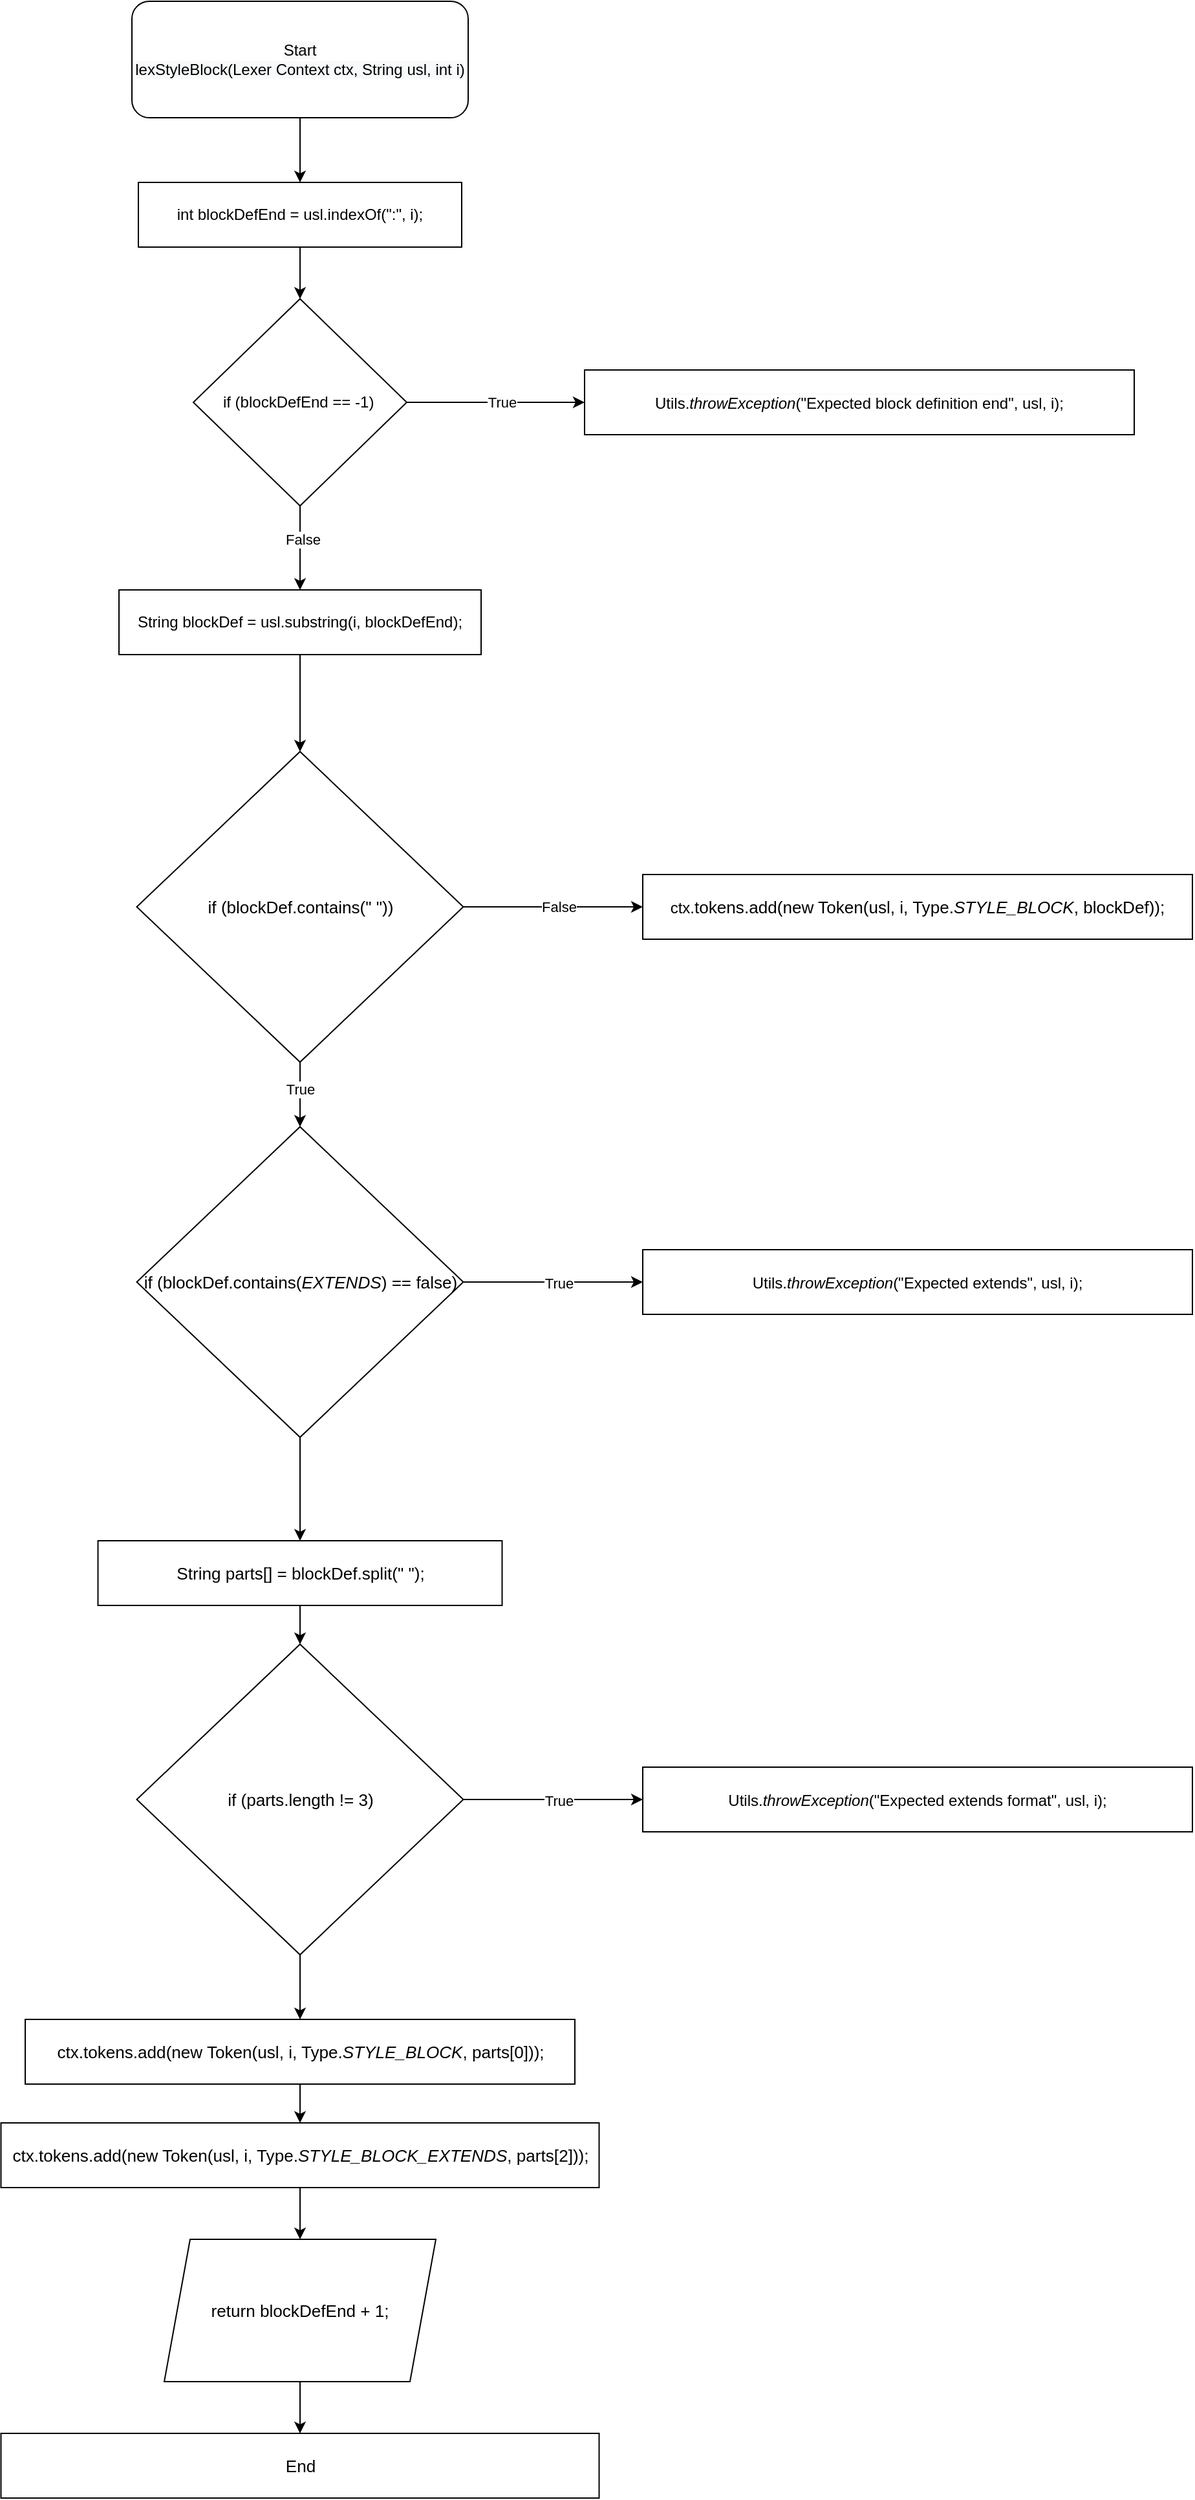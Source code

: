 <mxfile version="13.7.7" type="device"><diagram id="hJPbsztzJyYCVuoRR-xT" name="Page-1"><mxGraphModel dx="1088" dy="568" grid="1" gridSize="10" guides="1" tooltips="1" connect="1" arrows="1" fold="1" page="1" pageScale="1" pageWidth="1654" pageHeight="2336" math="0" shadow="0"><root><mxCell id="0"/><mxCell id="1" parent="0"/><mxCell id="wnIyVdFAUNG7kCHE7YRA-3" value="&#10;&#10;&lt;span style=&quot;color: rgb(0, 0, 0); font-family: helvetica; font-size: 12px; font-style: normal; font-weight: 400; letter-spacing: normal; text-align: center; text-indent: 0px; text-transform: none; word-spacing: 0px; background-color: rgb(248, 249, 250); display: inline; float: none;&quot;&gt;Start&lt;/span&gt;&lt;br style=&quot;color: rgb(0, 0, 0); font-family: helvetica; font-size: 12px; font-style: normal; font-weight: 400; letter-spacing: normal; text-align: center; text-indent: 0px; text-transform: none; word-spacing: 0px; background-color: rgb(248, 249, 250);&quot;&gt;&lt;span style=&quot;color: rgb(0, 0, 0); font-family: helvetica; font-size: 12px; font-style: normal; font-weight: 400; letter-spacing: normal; text-align: center; text-indent: 0px; text-transform: none; word-spacing: 0px; background-color: rgb(248, 249, 250); display: inline; float: none;&quot;&gt;lexStyleBlock(Lexer Context ctx, String usl, int i)&lt;/span&gt;&#10;&#10;" style="rounded=1;whiteSpace=wrap;html=1;" vertex="1" parent="1"><mxGeometry x="360" y="10" width="260" height="90" as="geometry"/></mxCell><mxCell id="wnIyVdFAUNG7kCHE7YRA-4" value="" style="endArrow=classic;html=1;exitX=0.5;exitY=1;exitDx=0;exitDy=0;" edge="1" parent="1" source="wnIyVdFAUNG7kCHE7YRA-3" target="wnIyVdFAUNG7kCHE7YRA-5"><mxGeometry width="50" height="50" relative="1" as="geometry"><mxPoint x="450" y="170" as="sourcePoint"/><mxPoint x="490" y="160" as="targetPoint"/></mxGeometry></mxCell><mxCell id="wnIyVdFAUNG7kCHE7YRA-8" style="edgeStyle=orthogonalEdgeStyle;rounded=0;orthogonalLoop=1;jettySize=auto;html=1;exitX=0.5;exitY=1;exitDx=0;exitDy=0;entryX=0.5;entryY=0;entryDx=0;entryDy=0;" edge="1" parent="1" source="wnIyVdFAUNG7kCHE7YRA-5" target="wnIyVdFAUNG7kCHE7YRA-7"><mxGeometry relative="1" as="geometry"/></mxCell><mxCell id="wnIyVdFAUNG7kCHE7YRA-5" value="&lt;pre&gt;&lt;span style=&quot;background-color: rgb(255 , 255 , 255)&quot;&gt;&lt;font face=&quot;Helvetica&quot; style=&quot;font-size: 12px&quot;&gt;int blockDefEnd = usl.indexOf(&quot;:&quot;, i);&lt;/font&gt;&lt;/span&gt;&lt;/pre&gt;" style="rounded=0;whiteSpace=wrap;html=1;" vertex="1" parent="1"><mxGeometry x="365" y="150" width="250" height="50" as="geometry"/></mxCell><mxCell id="wnIyVdFAUNG7kCHE7YRA-9" style="edgeStyle=orthogonalEdgeStyle;rounded=0;orthogonalLoop=1;jettySize=auto;html=1;exitX=1;exitY=0.5;exitDx=0;exitDy=0;" edge="1" parent="1" source="wnIyVdFAUNG7kCHE7YRA-7"><mxGeometry relative="1" as="geometry"><mxPoint x="710" y="320" as="targetPoint"/><Array as="points"><mxPoint x="660" y="320"/><mxPoint x="660" y="320"/></Array></mxGeometry></mxCell><mxCell id="wnIyVdFAUNG7kCHE7YRA-10" value="True" style="edgeLabel;html=1;align=center;verticalAlign=middle;resizable=0;points=[];" vertex="1" connectable="0" parent="wnIyVdFAUNG7kCHE7YRA-9"><mxGeometry x="0.063" relative="1" as="geometry"><mxPoint as="offset"/></mxGeometry></mxCell><mxCell id="wnIyVdFAUNG7kCHE7YRA-17" style="edgeStyle=orthogonalEdgeStyle;rounded=0;orthogonalLoop=1;jettySize=auto;html=1;exitX=0.5;exitY=1;exitDx=0;exitDy=0;" edge="1" parent="1" source="wnIyVdFAUNG7kCHE7YRA-7" target="wnIyVdFAUNG7kCHE7YRA-19"><mxGeometry relative="1" as="geometry"><mxPoint x="489.833" y="495" as="targetPoint"/></mxGeometry></mxCell><mxCell id="wnIyVdFAUNG7kCHE7YRA-23" value="False" style="edgeLabel;html=1;align=center;verticalAlign=middle;resizable=0;points=[];fontFamily=Helvetica;fontColor=#000000;" vertex="1" connectable="0" parent="wnIyVdFAUNG7kCHE7YRA-17"><mxGeometry x="-0.211" y="2" relative="1" as="geometry"><mxPoint as="offset"/></mxGeometry></mxCell><mxCell id="wnIyVdFAUNG7kCHE7YRA-7" value="&lt;pre&gt;&lt;span style=&quot;background-color: rgb(255 , 255 , 255)&quot;&gt;&lt;font face=&quot;Helvetica&quot;&gt;if (blockDefEnd == -1) &lt;/font&gt;&lt;/span&gt;&lt;/pre&gt;" style="rhombus;whiteSpace=wrap;html=1;" vertex="1" parent="1"><mxGeometry x="407.5" y="240" width="165" height="160" as="geometry"/></mxCell><mxCell id="wnIyVdFAUNG7kCHE7YRA-33" style="edgeStyle=orthogonalEdgeStyle;rounded=0;orthogonalLoop=1;jettySize=auto;html=1;exitX=0.5;exitY=1;exitDx=0;exitDy=0;entryX=0.5;entryY=0;entryDx=0;entryDy=0;fontFamily=Helvetica;fontColor=#000000;" edge="1" parent="1" source="wnIyVdFAUNG7kCHE7YRA-19" target="wnIyVdFAUNG7kCHE7YRA-27"><mxGeometry relative="1" as="geometry"/></mxCell><mxCell id="wnIyVdFAUNG7kCHE7YRA-19" value="&lt;pre style=&quot;&quot;&gt;&lt;font face=&quot;Helvetica&quot; style=&quot;font-size: 12px&quot;&gt;String blockDef = usl.substring(i, blockDefEnd);&lt;/font&gt;&lt;/pre&gt;" style="rounded=0;whiteSpace=wrap;html=1;labelBackgroundColor=#ffffff;" vertex="1" parent="1"><mxGeometry x="350" y="465" width="280" height="50" as="geometry"/></mxCell><mxCell id="wnIyVdFAUNG7kCHE7YRA-37" style="edgeStyle=orthogonalEdgeStyle;rounded=0;orthogonalLoop=1;jettySize=auto;html=1;exitX=0.5;exitY=1;exitDx=0;exitDy=0;entryX=0.5;entryY=0;entryDx=0;entryDy=0;fontFamily=Helvetica;fontColor=#000000;" edge="1" parent="1" source="wnIyVdFAUNG7kCHE7YRA-22" target="wnIyVdFAUNG7kCHE7YRA-34"><mxGeometry relative="1" as="geometry"/></mxCell><mxCell id="wnIyVdFAUNG7kCHE7YRA-22" value="&lt;div&gt;&lt;div style=&quot;font-size: 9.8pt;&quot;&gt;if (blockDef.contains(&lt;span style=&quot;font-style: italic;&quot;&gt;EXTENDS&lt;/span&gt;) == &lt;span style=&quot;&quot;&gt;false&lt;/span&gt;)&lt;/div&gt;&lt;/div&gt;" style="rhombus;whiteSpace=wrap;html=1;labelBackgroundColor=none;fontFamily=Helvetica;" vertex="1" parent="1"><mxGeometry x="363.75" y="880" width="252.5" height="240" as="geometry"/></mxCell><mxCell id="wnIyVdFAUNG7kCHE7YRA-24" style="edgeStyle=orthogonalEdgeStyle;rounded=0;orthogonalLoop=1;jettySize=auto;html=1;exitX=1;exitY=0.5;exitDx=0;exitDy=0;" edge="1" parent="1" source="wnIyVdFAUNG7kCHE7YRA-22"><mxGeometry relative="1" as="geometry"><mxPoint x="755" y="1000" as="targetPoint"/><mxPoint x="617.5" y="1000" as="sourcePoint"/><Array as="points"/></mxGeometry></mxCell><mxCell id="wnIyVdFAUNG7kCHE7YRA-25" value="True" style="edgeLabel;html=1;align=center;verticalAlign=middle;resizable=0;points=[];" vertex="1" connectable="0" parent="wnIyVdFAUNG7kCHE7YRA-24"><mxGeometry x="0.063" relative="1" as="geometry"><mxPoint as="offset"/></mxGeometry></mxCell><mxCell id="wnIyVdFAUNG7kCHE7YRA-35" style="edgeStyle=orthogonalEdgeStyle;rounded=0;orthogonalLoop=1;jettySize=auto;html=1;exitX=0.5;exitY=1;exitDx=0;exitDy=0;entryX=0.5;entryY=0;entryDx=0;entryDy=0;fontFamily=Helvetica;fontColor=#000000;" edge="1" parent="1" source="wnIyVdFAUNG7kCHE7YRA-27" target="wnIyVdFAUNG7kCHE7YRA-22"><mxGeometry relative="1" as="geometry"/></mxCell><mxCell id="wnIyVdFAUNG7kCHE7YRA-36" value="True" style="edgeLabel;html=1;align=center;verticalAlign=middle;resizable=0;points=[];fontFamily=Helvetica;fontColor=#000000;" vertex="1" connectable="0" parent="wnIyVdFAUNG7kCHE7YRA-35"><mxGeometry x="-0.16" relative="1" as="geometry"><mxPoint as="offset"/></mxGeometry></mxCell><mxCell id="wnIyVdFAUNG7kCHE7YRA-27" value="&lt;div style=&quot;font-size: 9.8pt&quot;&gt;&lt;div style=&quot;font-size: 9.8pt;&quot;&gt;&lt;span style=&quot;&quot;&gt;if &lt;/span&gt;(blockDef.contains(&lt;span style=&quot;&quot;&gt;&quot; &quot;&lt;/span&gt;))&lt;/div&gt;&lt;/div&gt;" style="rhombus;whiteSpace=wrap;html=1;labelBackgroundColor=none;fontFamily=Helvetica;" vertex="1" parent="1"><mxGeometry x="363.75" y="590" width="252.5" height="240" as="geometry"/></mxCell><mxCell id="wnIyVdFAUNG7kCHE7YRA-28" style="edgeStyle=orthogonalEdgeStyle;rounded=0;orthogonalLoop=1;jettySize=auto;html=1;exitX=1;exitY=0.5;exitDx=0;exitDy=0;entryX=0;entryY=0.5;entryDx=0;entryDy=0;" edge="1" parent="1" source="wnIyVdFAUNG7kCHE7YRA-27" target="wnIyVdFAUNG7kCHE7YRA-32"><mxGeometry relative="1" as="geometry"><mxPoint x="755" y="710" as="targetPoint"/><mxPoint x="617.5" y="710" as="sourcePoint"/><Array as="points"/></mxGeometry></mxCell><mxCell id="wnIyVdFAUNG7kCHE7YRA-29" value="False" style="edgeLabel;html=1;align=center;verticalAlign=middle;resizable=0;points=[];" vertex="1" connectable="0" parent="wnIyVdFAUNG7kCHE7YRA-28"><mxGeometry x="0.063" relative="1" as="geometry"><mxPoint as="offset"/></mxGeometry></mxCell><mxCell id="wnIyVdFAUNG7kCHE7YRA-32" value="&lt;div&gt;&lt;span style=&quot;font-size: 0px;&quot;&gt;%3CmxGraphModel%3E%3Croot%3E%3CmxCell%20id%3D%220%22%2F%3E%3CmxCell%20id%3D%221%22%20parent%3D%220%22%2F%3E%3CmxCell%20id%3D%222%22%20value%3D%22%26lt%3Bpre%20style%3D%26quot%3B%26quot%3B%26gt%3B%26lt%3Bfont%20face%3D%26quot%3BHelvetica%26quot%3B%20style%3D%26quot%3Bfont-size%3A%2012px%26quot%3B%26gt%3BString%20blockDef%20%3D%20usl.substring(i%2C%20blockDefEnd)%3B%26lt%3B%2Ffont%26gt%3B%26lt%3B%2Fpre%26gt%3B%22%20style%3D%22rounded%3D0%3BwhiteSpace%3Dwrap%3Bhtml%3D1%3BlabelBackgroundColor%3D%23ffffff%3B%22%20vertex%3D%221%22%20parent%3D%221%22%3E%3CmxGeometry%20x%3D%22350%22%20y%3D%22465%22%20width%3D%22280%22%20height%3D%2250%22%20as%3D%22geometry%22%2F%3E%3C%2FmxCell%3E%3C%2Froot%3E%3C%2FmxGraphModel%3E&lt;/span&gt;ctx.&lt;span style=&quot;font-size: 9.8pt;&quot;&gt;tokens&lt;/span&gt;&lt;span style=&quot;font-size: 9.8pt;&quot;&gt;.add(&lt;/span&gt;&lt;span style=&quot;font-size: 9.8pt;&quot;&gt;new &lt;/span&gt;&lt;span style=&quot;font-size: 9.8pt;&quot;&gt;Token(usl&lt;/span&gt;&lt;span style=&quot;font-size: 9.8pt;&quot;&gt;, &lt;/span&gt;&lt;span style=&quot;font-size: 9.8pt;&quot;&gt;i&lt;/span&gt;&lt;span style=&quot;font-size: 9.8pt;&quot;&gt;, &lt;/span&gt;&lt;span style=&quot;font-size: 9.8pt;&quot;&gt;Type.&lt;/span&gt;&lt;span style=&quot;font-size: 9.8pt; font-style: italic;&quot;&gt;STYLE_BLOCK&lt;/span&gt;&lt;span style=&quot;font-size: 9.8pt;&quot;&gt;, &lt;/span&gt;&lt;span style=&quot;font-size: 9.8pt;&quot;&gt;blockDef))&lt;/span&gt;&lt;span style=&quot;font-size: 9.8pt;&quot;&gt;;&lt;/span&gt;&lt;br&gt;&lt;/div&gt;" style="rounded=0;whiteSpace=wrap;html=1;labelBackgroundColor=none;fontFamily=Helvetica;" vertex="1" parent="1"><mxGeometry x="755" y="685" width="425" height="50" as="geometry"/></mxCell><mxCell id="wnIyVdFAUNG7kCHE7YRA-39" style="edgeStyle=orthogonalEdgeStyle;rounded=0;orthogonalLoop=1;jettySize=auto;html=1;exitX=0.5;exitY=1;exitDx=0;exitDy=0;entryX=0.5;entryY=0;entryDx=0;entryDy=0;fontFamily=Helvetica;fontColor=#000000;" edge="1" parent="1" source="wnIyVdFAUNG7kCHE7YRA-34" target="wnIyVdFAUNG7kCHE7YRA-38"><mxGeometry relative="1" as="geometry"/></mxCell><mxCell id="wnIyVdFAUNG7kCHE7YRA-34" value="&lt;div&gt;&lt;span style=&quot;font-size: 0px;&quot;&gt;%3CmxGraphModel%3E%3Croot%3E%3CmxCell%20id%3D%220%22%2F%3E%3CmxCell%20id%3D%221%22%20parent%3D%220%22%2F%3E%3CmxCell%20id%3D%222%22%20value%3D%22%26lt%3Bdiv%26gt%3B%26lt%3Bspan%20style%3D%26quot%3Bfont-size%3A%200px%3B%26quot%3B%26gt%3B%253CmxGraphModel%253E%253Croot%253E%253CmxCell%2520id%253D%25220%2522%252F%253E%253CmxCell%2520id%253D%25221%2522%2520parent%253D%25220%2522%252F%253E%253CmxCell%2520id%253D%25222%2522%2520value%253D%2522%2526lt%253Bpre%2520style%253D%2526quot%253B%2526quot%253B%2526gt%253B%2526lt%253Bfont%2520face%253D%2526quot%253BHelvetica%2526quot%253B%2520style%253D%2526quot%253Bfont-size%253A%252012px%2526quot%253B%2526gt%253BString%2520blockDef%2520%253D%2520usl.substring(i%252C%2520blockDefEnd)%253B%2526lt%253B%252Ffont%2526gt%253B%2526lt%253B%252Fpre%2526gt%253B%2522%2520style%253D%2522rounded%253D0%253BwhiteSpace%253Dwrap%253Bhtml%253D1%253BlabelBackgroundColor%253D%2523ffffff%253B%2522%2520vertex%253D%25221%2522%2520parent%253D%25221%2522%253E%253CmxGeometry%2520x%253D%2522350%2522%2520y%253D%2522465%2522%2520width%253D%2522280%2522%2520height%253D%252250%2522%2520as%253D%2522geometry%2522%252F%253E%253C%252FmxCell%253E%253C%252Froot%253E%253C%252FmxGraphModel%253E%26lt%3B%2Fspan%26gt%3Bctx.%26lt%3Bspan%20style%3D%26quot%3Bfont-size%3A%209.8pt%3B%26quot%3B%26gt%3Btokens%26lt%3B%2Fspan%26gt%3B%26lt%3Bspan%20style%3D%26quot%3Bfont-size%3A%209.8pt%3B%26quot%3B%26gt%3B.add(%26lt%3B%2Fspan%26gt%3B%26lt%3Bspan%20style%3D%26quot%3Bfont-size%3A%209.8pt%3B%26quot%3B%26gt%3Bnew%20%26lt%3B%2Fspan%26gt%3B%26lt%3Bspan%20style%3D%26quot%3Bfont-size%3A%209.8pt%3B%26quot%3B%26gt%3BToken(usl%26lt%3B%2Fspan%26gt%3B%26lt%3Bspan%20style%3D%26quot%3Bfont-size%3A%209.8pt%3B%26quot%3B%26gt%3B%2C%20%26lt%3B%2Fspan%26gt%3B%26lt%3Bspan%20style%3D%26quot%3Bfont-size%3A%209.8pt%3B%26quot%3B%26gt%3Bi%26lt%3B%2Fspan%26gt%3B%26lt%3Bspan%20style%3D%26quot%3Bfont-size%3A%209.8pt%3B%26quot%3B%26gt%3B%2C%20%26lt%3B%2Fspan%26gt%3B%26lt%3Bspan%20style%3D%26quot%3Bfont-size%3A%209.8pt%3B%26quot%3B%26gt%3BType.%26lt%3B%2Fspan%26gt%3B%26lt%3Bspan%20style%3D%26quot%3Bfont-size%3A%209.8pt%3B%20font-style%3A%20italic%3B%26quot%3B%26gt%3BSTYLE_BLOCK%26lt%3B%2Fspan%26gt%3B%26lt%3Bspan%20style%3D%26quot%3Bfont-size%3A%209.8pt%3B%26quot%3B%26gt%3B%2C%20%26lt%3B%2Fspan%26gt%3B%26lt%3Bspan%20style%3D%26quot%3Bfont-size%3A%209.8pt%3B%26quot%3B%26gt%3BblockDef))%26lt%3B%2Fspan%26gt%3B%26lt%3Bspan%20style%3D%26quot%3Bfont-size%3A%209.8pt%3B%26quot%3B%26gt%3B%3B%26lt%3B%2Fspan%26gt%3B%26lt%3Bbr%26gt%3B%26lt%3B%2Fdiv%26gt%3B%22%20style%3D%22rounded%3D0%3BwhiteSpace%3Dwrap%3Bhtml%3D1%3BlabelBackgroundColor%3Dnone%3BfontFamily%3DHelvetica%3B%22%20vertex%3D%221%22%20parent%3D%221%22%3E%3CmxGeometry%20x%3D%22755%22%20y%3D%22685%22%20width%3D%22425%22%20height%3D%2250%22%20as%3D%22geometry%22%2F%3E%3C%2FmxCell%3E%3C%2Froot%3E%3C%2FmxGraphModel%3E&lt;/span&gt;&lt;span style=&quot;font-size: 9.8pt;&quot;&gt;String parts[] = blockDef.split(&lt;/span&gt;&lt;span style=&quot;font-size: 9.8pt;&quot;&gt;&quot; &quot;&lt;/span&gt;&lt;span style=&quot;font-size: 9.8pt;&quot;&gt;)&lt;/span&gt;&lt;span style=&quot;font-size: 9.8pt;&quot;&gt;;&lt;/span&gt;&lt;br&gt;&lt;/div&gt;" style="rounded=0;whiteSpace=wrap;html=1;labelBackgroundColor=none;fontFamily=Helvetica;" vertex="1" parent="1"><mxGeometry x="333.75" y="1200" width="312.5" height="50" as="geometry"/></mxCell><mxCell id="wnIyVdFAUNG7kCHE7YRA-44" style="edgeStyle=orthogonalEdgeStyle;rounded=0;orthogonalLoop=1;jettySize=auto;html=1;exitX=0.5;exitY=1;exitDx=0;exitDy=0;entryX=0.5;entryY=0;entryDx=0;entryDy=0;fontFamily=Helvetica;fontColor=#000000;" edge="1" parent="1" source="wnIyVdFAUNG7kCHE7YRA-38" target="wnIyVdFAUNG7kCHE7YRA-43"><mxGeometry relative="1" as="geometry"/></mxCell><mxCell id="wnIyVdFAUNG7kCHE7YRA-38" value="&lt;div style=&quot;font-size: 9.8pt&quot;&gt;&lt;div style=&quot;font-size: 9.8pt;&quot;&gt;&lt;span style=&quot;&quot;&gt;if &lt;/span&gt;(parts.&lt;span style=&quot;&quot;&gt;length &lt;/span&gt;!= &lt;span style=&quot;&quot;&gt;3&lt;/span&gt;)&lt;/div&gt;&lt;/div&gt;" style="rhombus;whiteSpace=wrap;html=1;labelBackgroundColor=none;fontFamily=Helvetica;" vertex="1" parent="1"><mxGeometry x="363.75" y="1280" width="252.5" height="240" as="geometry"/></mxCell><mxCell id="wnIyVdFAUNG7kCHE7YRA-40" style="edgeStyle=orthogonalEdgeStyle;rounded=0;orthogonalLoop=1;jettySize=auto;html=1;exitX=1;exitY=0.5;exitDx=0;exitDy=0;" edge="1" parent="1" source="wnIyVdFAUNG7kCHE7YRA-38"><mxGeometry relative="1" as="geometry"><mxPoint x="755" y="1400" as="targetPoint"/><mxPoint x="616.25" y="1400" as="sourcePoint"/><Array as="points"/></mxGeometry></mxCell><mxCell id="wnIyVdFAUNG7kCHE7YRA-41" value="True" style="edgeLabel;html=1;align=center;verticalAlign=middle;resizable=0;points=[];" vertex="1" connectable="0" parent="wnIyVdFAUNG7kCHE7YRA-40"><mxGeometry x="0.063" relative="1" as="geometry"><mxPoint as="offset"/></mxGeometry></mxCell><mxCell id="wnIyVdFAUNG7kCHE7YRA-46" style="edgeStyle=orthogonalEdgeStyle;rounded=0;orthogonalLoop=1;jettySize=auto;html=1;exitX=0.5;exitY=1;exitDx=0;exitDy=0;entryX=0.5;entryY=0;entryDx=0;entryDy=0;fontFamily=Helvetica;fontColor=#000000;" edge="1" parent="1" source="wnIyVdFAUNG7kCHE7YRA-43" target="wnIyVdFAUNG7kCHE7YRA-45"><mxGeometry relative="1" as="geometry"/></mxCell><mxCell id="wnIyVdFAUNG7kCHE7YRA-43" value="&lt;div&gt;&lt;pre style=&quot;font-size: 9.8pt&quot;&gt;&lt;font face=&quot;Helvetica&quot;&gt;ctx.tokens.add(new Token(usl, i, Type.&lt;span style=&quot;font-style: italic&quot;&gt;STYLE_BLOCK&lt;/span&gt;, parts[0]));&lt;/font&gt;&lt;/pre&gt;&lt;/div&gt;" style="rounded=0;whiteSpace=wrap;html=1;labelBackgroundColor=none;fontFamily=Helvetica;" vertex="1" parent="1"><mxGeometry x="277.5" y="1570" width="425" height="50" as="geometry"/></mxCell><mxCell id="wnIyVdFAUNG7kCHE7YRA-48" style="edgeStyle=orthogonalEdgeStyle;rounded=0;orthogonalLoop=1;jettySize=auto;html=1;exitX=0.5;exitY=1;exitDx=0;exitDy=0;entryX=0.5;entryY=0;entryDx=0;entryDy=0;fontFamily=Helvetica;fontColor=#000000;" edge="1" parent="1" source="wnIyVdFAUNG7kCHE7YRA-45" target="wnIyVdFAUNG7kCHE7YRA-47"><mxGeometry relative="1" as="geometry"/></mxCell><mxCell id="wnIyVdFAUNG7kCHE7YRA-45" value="&lt;div style=&quot;font-size: 9.8pt&quot;&gt;&lt;div style=&quot;font-size: 9.8pt;&quot;&gt;ctx.&lt;span style=&quot;&quot;&gt;tokens&lt;/span&gt;.add(&lt;span style=&quot;&quot;&gt;new &lt;/span&gt;Token(usl&lt;span style=&quot;&quot;&gt;, &lt;/span&gt;i&lt;span style=&quot;&quot;&gt;, &lt;/span&gt;Type.&lt;span style=&quot;font-style: italic;&quot;&gt;STYLE_BLOCK_EXTENDS&lt;/span&gt;&lt;span style=&quot;&quot;&gt;, &lt;/span&gt;parts[&lt;span style=&quot;&quot;&gt;2&lt;/span&gt;]))&lt;span style=&quot;&quot;&gt;;&lt;/span&gt;&lt;/div&gt;&lt;/div&gt;" style="rounded=0;whiteSpace=wrap;html=1;labelBackgroundColor=none;fontFamily=Helvetica;" vertex="1" parent="1"><mxGeometry x="258.75" y="1650" width="462.5" height="50" as="geometry"/></mxCell><mxCell id="wnIyVdFAUNG7kCHE7YRA-49" style="edgeStyle=orthogonalEdgeStyle;rounded=0;orthogonalLoop=1;jettySize=auto;html=1;exitX=0.5;exitY=1;exitDx=0;exitDy=0;fontFamily=Helvetica;fontColor=#000000;entryX=0.5;entryY=0;entryDx=0;entryDy=0;" edge="1" parent="1" source="wnIyVdFAUNG7kCHE7YRA-47" target="wnIyVdFAUNG7kCHE7YRA-51"><mxGeometry relative="1" as="geometry"><mxPoint x="490" y="1890" as="targetPoint"/></mxGeometry></mxCell><mxCell id="wnIyVdFAUNG7kCHE7YRA-47" value="&lt;div style=&quot;font-size: 9.8pt;&quot;&gt;&lt;span style=&quot;&quot;&gt;return &lt;/span&gt;blockDefEnd + &lt;span style=&quot;&quot;&gt;1&lt;/span&gt;&lt;span style=&quot;&quot;&gt;;&lt;/span&gt;&lt;/div&gt;" style="shape=parallelogram;perimeter=parallelogramPerimeter;whiteSpace=wrap;html=1;fixedSize=1;labelBackgroundColor=none;fontFamily=Helvetica;" vertex="1" parent="1"><mxGeometry x="385" y="1740" width="210" height="110" as="geometry"/></mxCell><mxCell id="wnIyVdFAUNG7kCHE7YRA-51" value="&lt;div style=&quot;font-size: 9.8pt&quot;&gt;&lt;div style=&quot;font-size: 9.8pt&quot;&gt;End&lt;/div&gt;&lt;/div&gt;" style="rounded=0;whiteSpace=wrap;html=1;labelBackgroundColor=none;fontFamily=Helvetica;" vertex="1" parent="1"><mxGeometry x="258.75" y="1890" width="462.5" height="50" as="geometry"/></mxCell><mxCell id="wnIyVdFAUNG7kCHE7YRA-54" value="&lt;div&gt;&lt;pre style=&quot;font-size: 9.8pt&quot;&gt;&lt;span style=&quot;background-color: rgb(255 , 255 , 255) ; font-size: 12px&quot;&gt;&lt;font face=&quot;Helvetica&quot;&gt;Utils.&lt;span style=&quot;font-style: italic&quot;&gt;throwException&lt;/span&gt;(&quot;Expected extends&quot;, usl, i);&lt;/font&gt;&lt;/span&gt;&lt;/pre&gt;&lt;/div&gt;" style="rounded=0;whiteSpace=wrap;html=1;labelBackgroundColor=none;fontFamily=Helvetica;" vertex="1" parent="1"><mxGeometry x="755" y="975" width="425" height="50" as="geometry"/></mxCell><mxCell id="wnIyVdFAUNG7kCHE7YRA-55" value="&lt;div&gt;&lt;pre style=&quot;font-size: 9.8pt&quot;&gt;&lt;span style=&quot;background-color: rgb(255 , 255 , 255) ; font-size: 12px&quot;&gt;&lt;font face=&quot;Helvetica&quot;&gt;Utils.&lt;span style=&quot;font-style: italic&quot;&gt;throwException&lt;/span&gt;(&quot;Expected extends format&quot;, usl, i);&lt;/font&gt;&lt;/span&gt;&lt;/pre&gt;&lt;/div&gt;" style="rounded=0;whiteSpace=wrap;html=1;labelBackgroundColor=none;fontFamily=Helvetica;" vertex="1" parent="1"><mxGeometry x="755" y="1375" width="425" height="50" as="geometry"/></mxCell><mxCell id="wnIyVdFAUNG7kCHE7YRA-56" value="&#10;&#10;&lt;pre style=&quot;color: rgb(0 , 0 , 0) ; font-style: normal ; font-weight: 400 ; letter-spacing: normal ; text-align: center ; text-indent: 0px ; text-transform: none ; word-spacing: 0px ; background-color: rgb(248 , 249 , 250) ; font-size: 9.8pt&quot;&gt;&lt;span style=&quot;background-color: rgb(255 , 255 , 255) ; font-size: 12px&quot;&gt;&lt;font face=&quot;Helvetica&quot; style=&quot;font-size: 12px&quot;&gt;Utils.&lt;span style=&quot;font-style: italic&quot;&gt;throwException&lt;/span&gt;(&quot;Expected block definition end&quot;, usl, i);&lt;/font&gt;&lt;/span&gt;&lt;/pre&gt;&#10;&#10;" style="rounded=0;whiteSpace=wrap;html=1;labelBackgroundColor=none;fontFamily=Helvetica;" vertex="1" parent="1"><mxGeometry x="710" y="295" width="425" height="50" as="geometry"/></mxCell></root></mxGraphModel></diagram></mxfile>